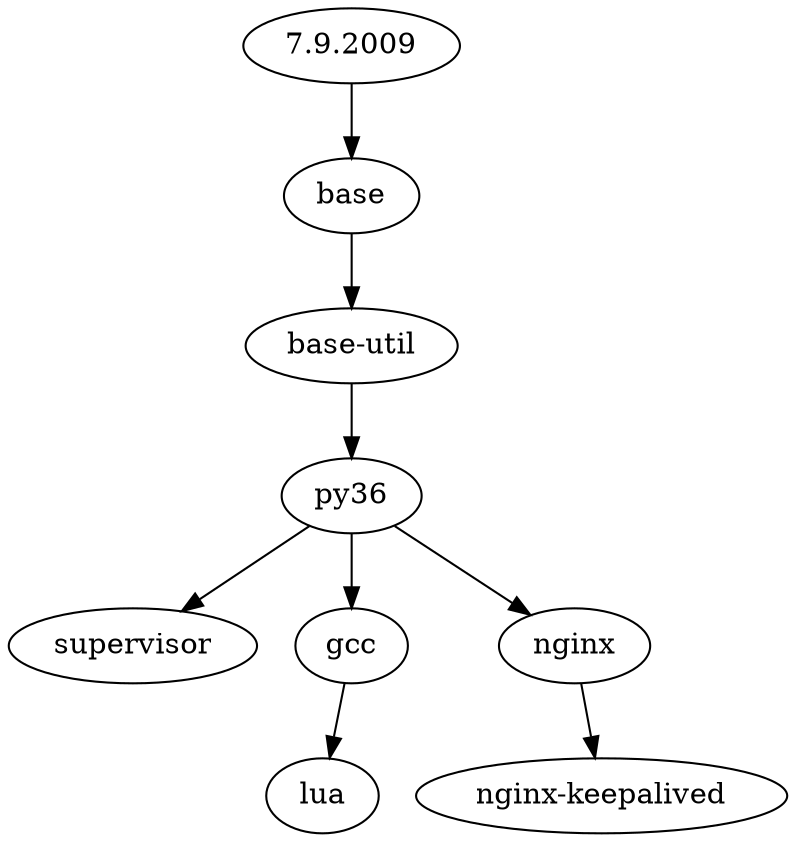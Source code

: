 digraph {
	"7.9.2009" -> "base"
	"base" ->  "base-util"
	"base-util" -> "py36"
	"py36"	-> {"supervisor", "gcc", "nginx"}
	"gcc" 	-> "lua"
	"nginx"	->	"nginx-keepalived"
}